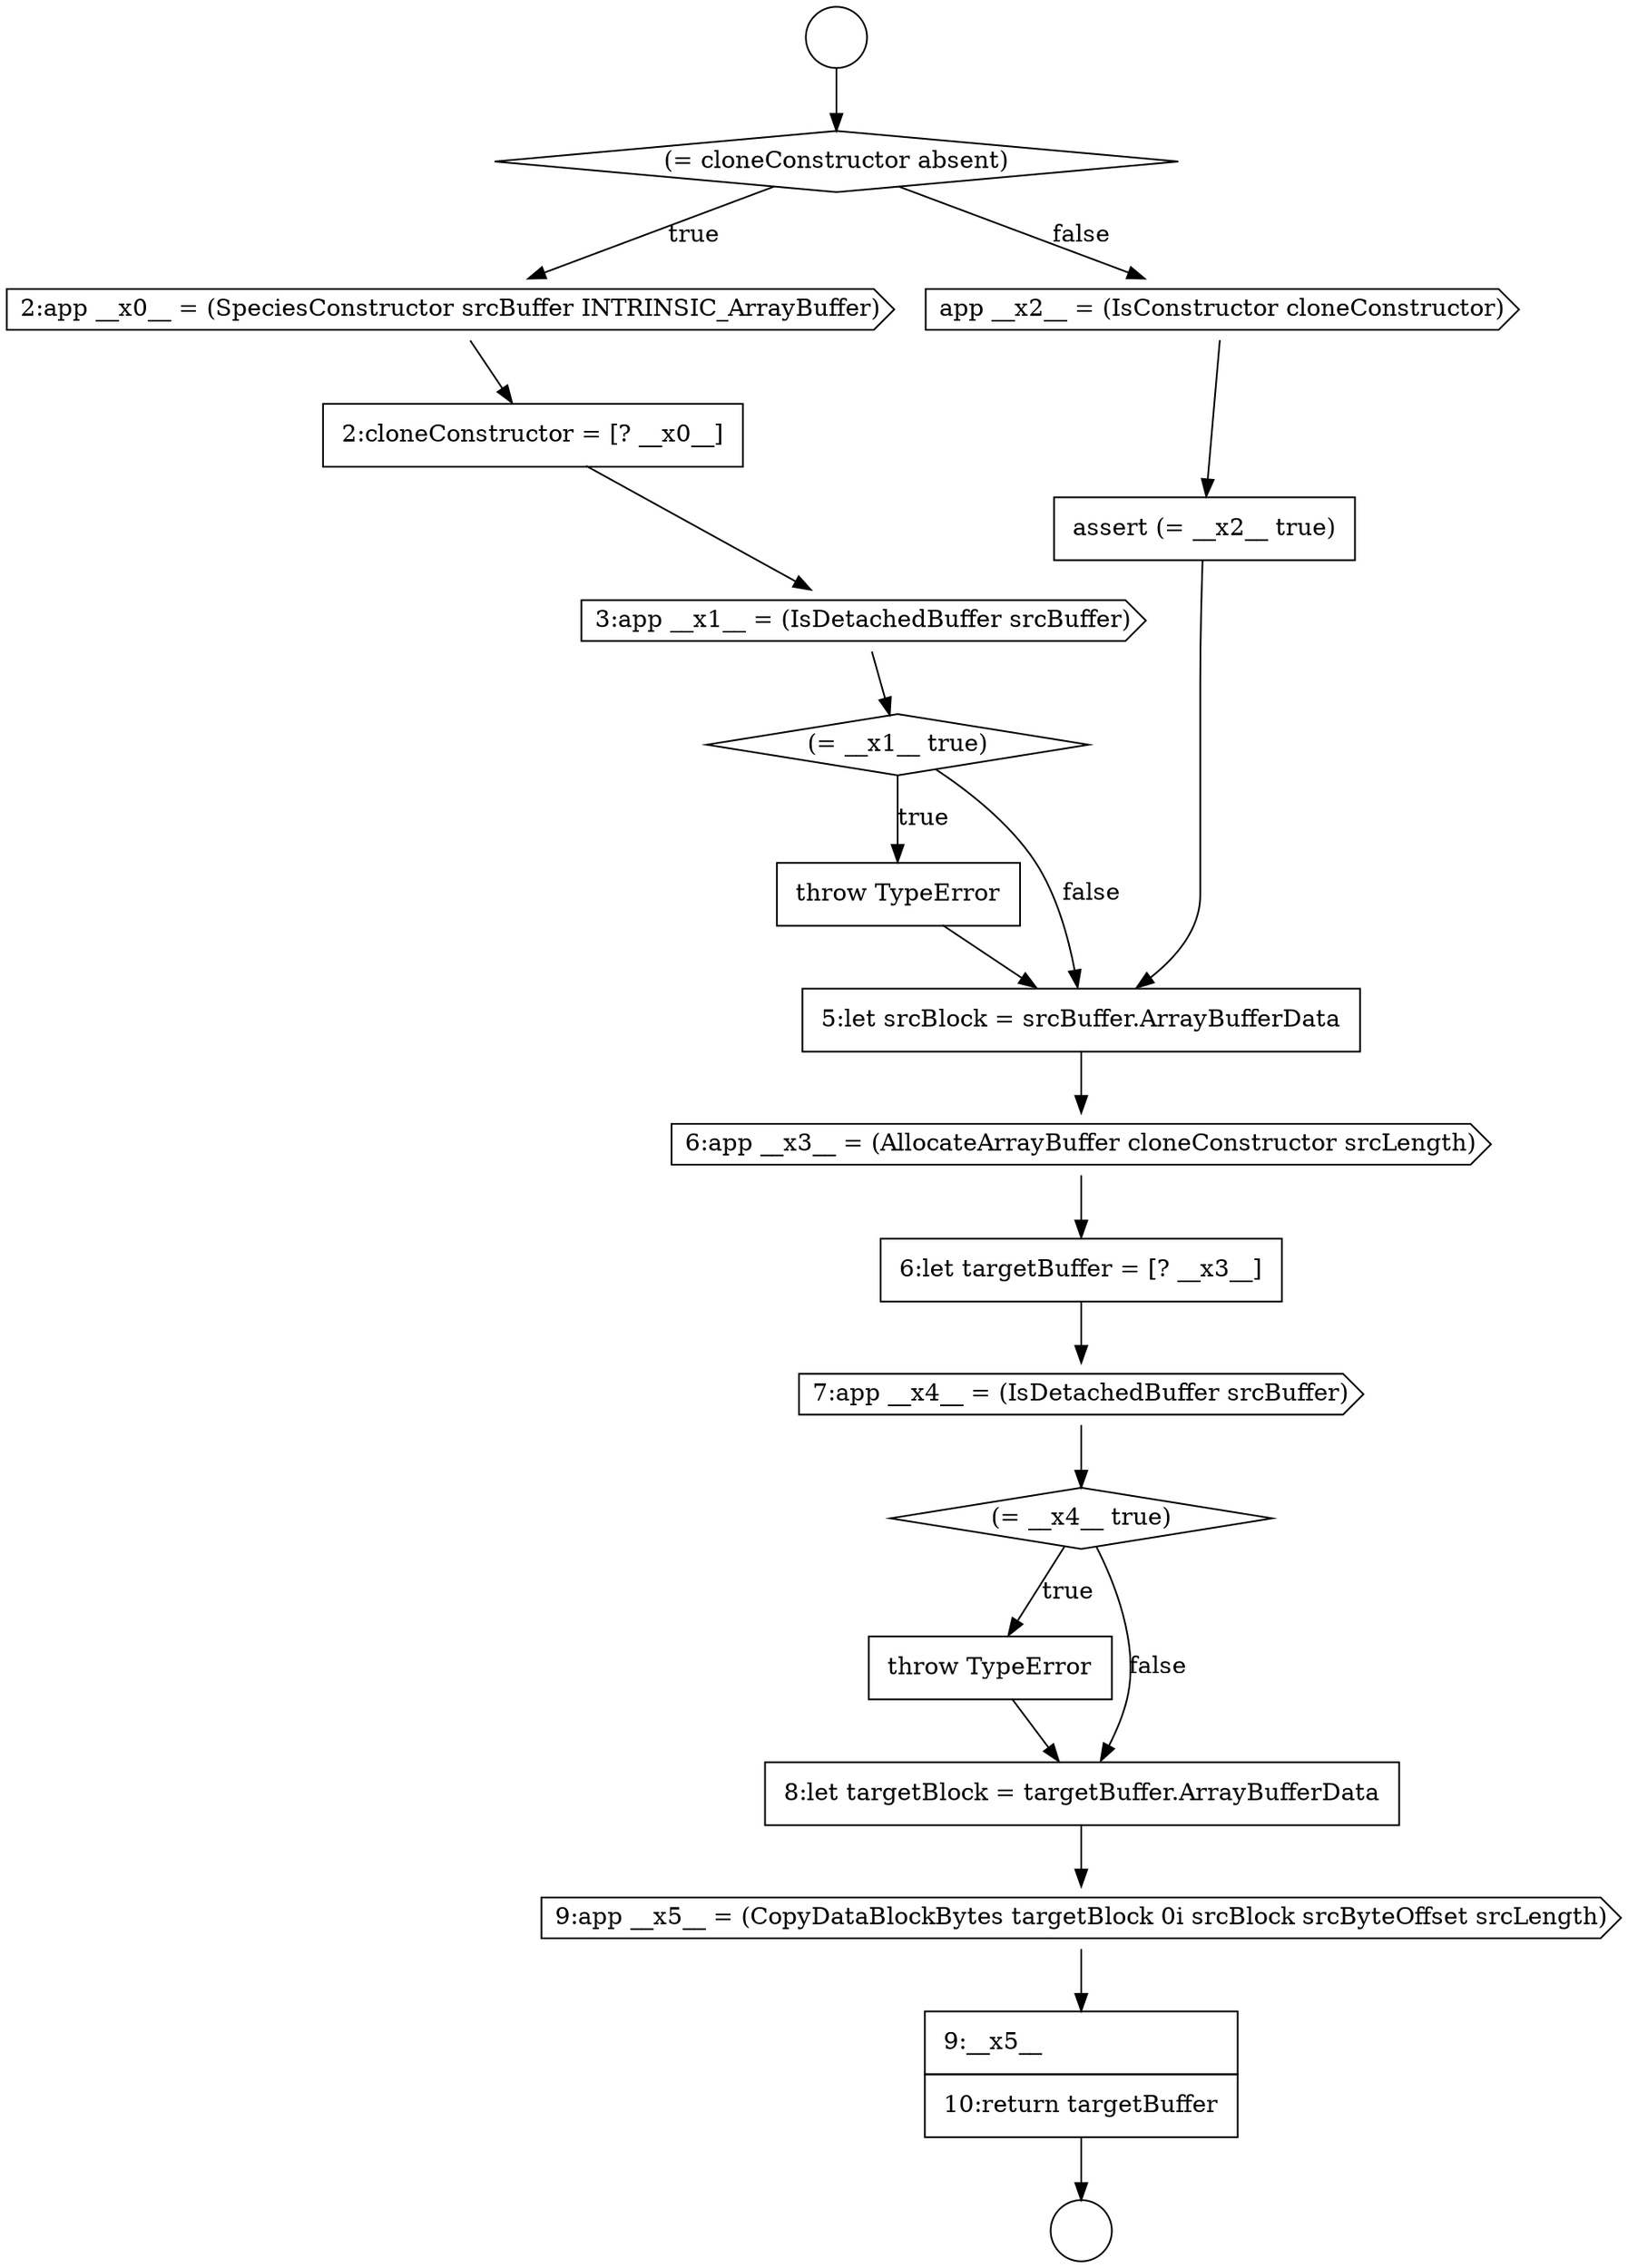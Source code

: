 digraph {
  node15361 [shape=circle label=" " color="black" fillcolor="white" style=filled]
  node15372 [shape=cds, label=<<font color="black">6:app __x3__ = (AllocateArrayBuffer cloneConstructor srcLength)</font>> color="black" fillcolor="white" style=filled]
  node15365 [shape=none, margin=0, label=<<font color="black">
    <table border="0" cellborder="1" cellspacing="0" cellpadding="10">
      <tr><td align="left">2:cloneConstructor = [? __x0__]</td></tr>
    </table>
  </font>> color="black" fillcolor="white" style=filled]
  node15368 [shape=none, margin=0, label=<<font color="black">
    <table border="0" cellborder="1" cellspacing="0" cellpadding="10">
      <tr><td align="left">throw TypeError</td></tr>
    </table>
  </font>> color="black" fillcolor="white" style=filled]
  node15373 [shape=none, margin=0, label=<<font color="black">
    <table border="0" cellborder="1" cellspacing="0" cellpadding="10">
      <tr><td align="left">6:let targetBuffer = [? __x3__]</td></tr>
    </table>
  </font>> color="black" fillcolor="white" style=filled]
  node15363 [shape=diamond, label=<<font color="black">(= cloneConstructor absent)</font>> color="black" fillcolor="white" style=filled]
  node15367 [shape=diamond, label=<<font color="black">(= __x1__ true)</font>> color="black" fillcolor="white" style=filled]
  node15378 [shape=cds, label=<<font color="black">9:app __x5__ = (CopyDataBlockBytes targetBlock 0i srcBlock srcByteOffset srcLength)</font>> color="black" fillcolor="white" style=filled]
  node15375 [shape=diamond, label=<<font color="black">(= __x4__ true)</font>> color="black" fillcolor="white" style=filled]
  node15370 [shape=none, margin=0, label=<<font color="black">
    <table border="0" cellborder="1" cellspacing="0" cellpadding="10">
      <tr><td align="left">assert (= __x2__ true)</td></tr>
    </table>
  </font>> color="black" fillcolor="white" style=filled]
  node15362 [shape=circle label=" " color="black" fillcolor="white" style=filled]
  node15371 [shape=none, margin=0, label=<<font color="black">
    <table border="0" cellborder="1" cellspacing="0" cellpadding="10">
      <tr><td align="left">5:let srcBlock = srcBuffer.ArrayBufferData</td></tr>
    </table>
  </font>> color="black" fillcolor="white" style=filled]
  node15376 [shape=none, margin=0, label=<<font color="black">
    <table border="0" cellborder="1" cellspacing="0" cellpadding="10">
      <tr><td align="left">throw TypeError</td></tr>
    </table>
  </font>> color="black" fillcolor="white" style=filled]
  node15379 [shape=none, margin=0, label=<<font color="black">
    <table border="0" cellborder="1" cellspacing="0" cellpadding="10">
      <tr><td align="left">9:__x5__</td></tr>
      <tr><td align="left">10:return targetBuffer</td></tr>
    </table>
  </font>> color="black" fillcolor="white" style=filled]
  node15364 [shape=cds, label=<<font color="black">2:app __x0__ = (SpeciesConstructor srcBuffer INTRINSIC_ArrayBuffer)</font>> color="black" fillcolor="white" style=filled]
  node15369 [shape=cds, label=<<font color="black">app __x2__ = (IsConstructor cloneConstructor)</font>> color="black" fillcolor="white" style=filled]
  node15374 [shape=cds, label=<<font color="black">7:app __x4__ = (IsDetachedBuffer srcBuffer)</font>> color="black" fillcolor="white" style=filled]
  node15377 [shape=none, margin=0, label=<<font color="black">
    <table border="0" cellborder="1" cellspacing="0" cellpadding="10">
      <tr><td align="left">8:let targetBlock = targetBuffer.ArrayBufferData</td></tr>
    </table>
  </font>> color="black" fillcolor="white" style=filled]
  node15366 [shape=cds, label=<<font color="black">3:app __x1__ = (IsDetachedBuffer srcBuffer)</font>> color="black" fillcolor="white" style=filled]
  node15372 -> node15373 [ color="black"]
  node15368 -> node15371 [ color="black"]
  node15376 -> node15377 [ color="black"]
  node15377 -> node15378 [ color="black"]
  node15371 -> node15372 [ color="black"]
  node15375 -> node15376 [label=<<font color="black">true</font>> color="black"]
  node15375 -> node15377 [label=<<font color="black">false</font>> color="black"]
  node15363 -> node15364 [label=<<font color="black">true</font>> color="black"]
  node15363 -> node15369 [label=<<font color="black">false</font>> color="black"]
  node15374 -> node15375 [ color="black"]
  node15365 -> node15366 [ color="black"]
  node15379 -> node15362 [ color="black"]
  node15378 -> node15379 [ color="black"]
  node15364 -> node15365 [ color="black"]
  node15373 -> node15374 [ color="black"]
  node15370 -> node15371 [ color="black"]
  node15361 -> node15363 [ color="black"]
  node15367 -> node15368 [label=<<font color="black">true</font>> color="black"]
  node15367 -> node15371 [label=<<font color="black">false</font>> color="black"]
  node15369 -> node15370 [ color="black"]
  node15366 -> node15367 [ color="black"]
}
